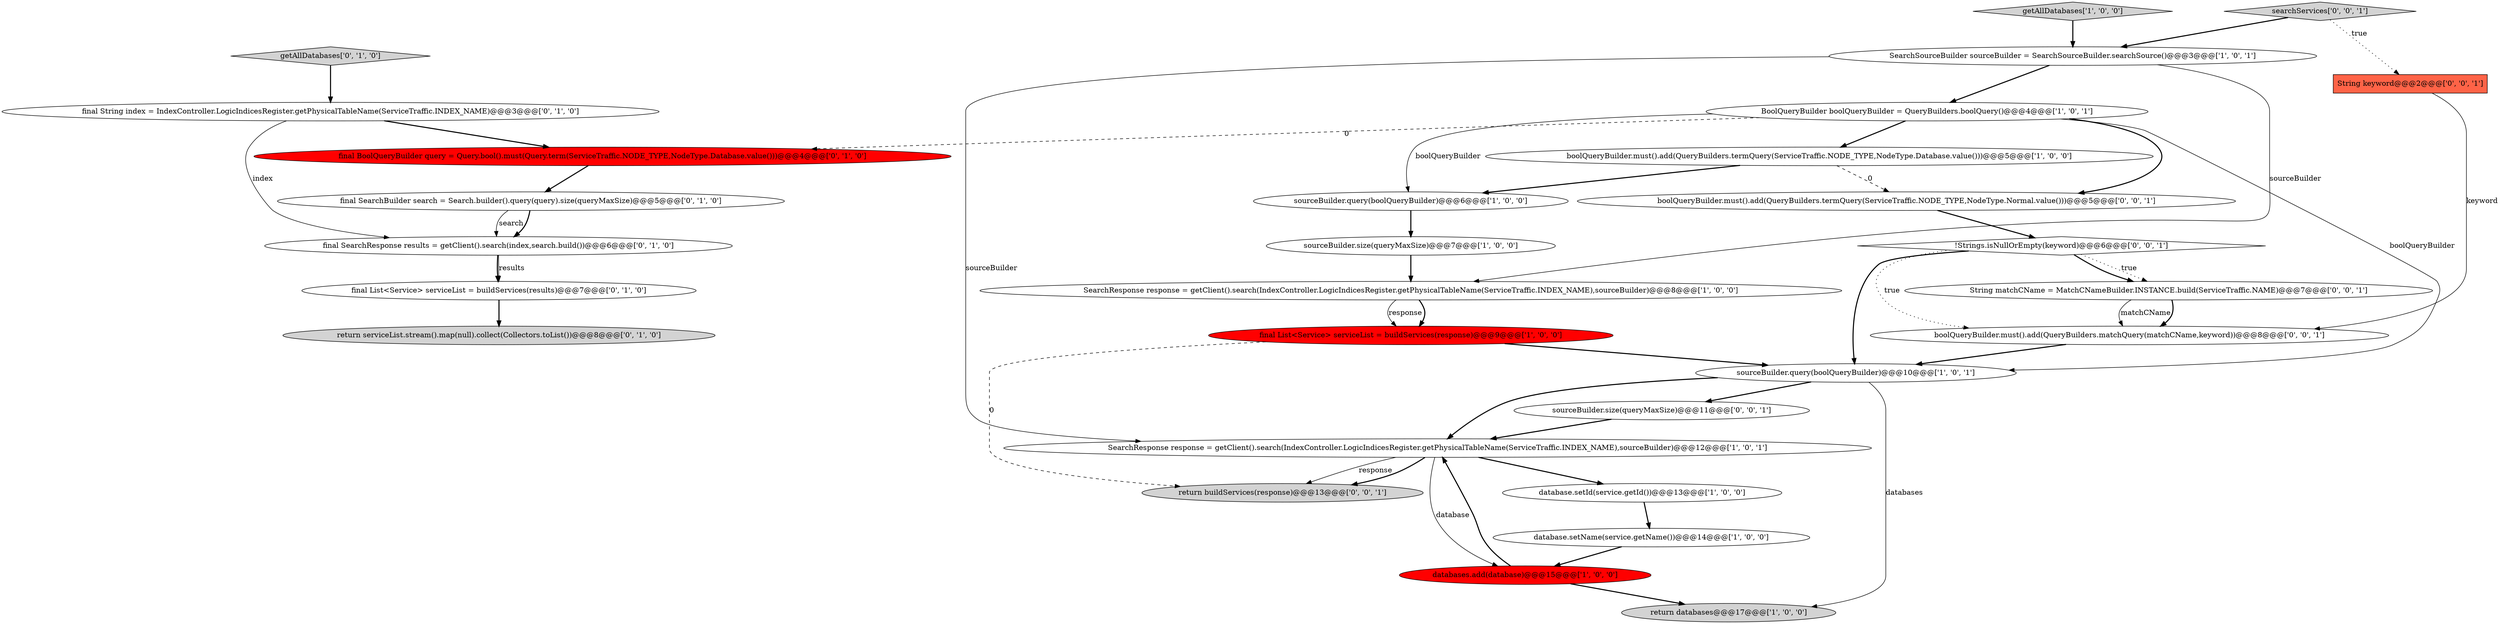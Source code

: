 digraph {
5 [style = filled, label = "sourceBuilder.size(queryMaxSize)@@@7@@@['1', '0', '0']", fillcolor = white, shape = ellipse image = "AAA0AAABBB1BBB"];
6 [style = filled, label = "database.setName(service.getName())@@@14@@@['1', '0', '0']", fillcolor = white, shape = ellipse image = "AAA0AAABBB1BBB"];
28 [style = filled, label = "boolQueryBuilder.must().add(QueryBuilders.matchQuery(matchCName,keyword))@@@8@@@['0', '0', '1']", fillcolor = white, shape = ellipse image = "AAA0AAABBB3BBB"];
7 [style = filled, label = "SearchSourceBuilder sourceBuilder = SearchSourceBuilder.searchSource()@@@3@@@['1', '0', '1']", fillcolor = white, shape = ellipse image = "AAA0AAABBB1BBB"];
10 [style = filled, label = "return databases@@@17@@@['1', '0', '0']", fillcolor = lightgray, shape = ellipse image = "AAA0AAABBB1BBB"];
24 [style = filled, label = "sourceBuilder.size(queryMaxSize)@@@11@@@['0', '0', '1']", fillcolor = white, shape = ellipse image = "AAA0AAABBB3BBB"];
25 [style = filled, label = "String keyword@@@2@@@['0', '0', '1']", fillcolor = tomato, shape = box image = "AAA0AAABBB3BBB"];
19 [style = filled, label = "final BoolQueryBuilder query = Query.bool().must(Query.term(ServiceTraffic.NODE_TYPE,NodeType.Database.value()))@@@4@@@['0', '1', '0']", fillcolor = red, shape = ellipse image = "AAA1AAABBB2BBB"];
4 [style = filled, label = "boolQueryBuilder.must().add(QueryBuilders.termQuery(ServiceTraffic.NODE_TYPE,NodeType.Database.value()))@@@5@@@['1', '0', '0']", fillcolor = white, shape = ellipse image = "AAA0AAABBB1BBB"];
13 [style = filled, label = "SearchResponse response = getClient().search(IndexController.LogicIndicesRegister.getPhysicalTableName(ServiceTraffic.INDEX_NAME),sourceBuilder)@@@12@@@['1', '0', '1']", fillcolor = white, shape = ellipse image = "AAA0AAABBB1BBB"];
23 [style = filled, label = "String matchCName = MatchCNameBuilder.INSTANCE.build(ServiceTraffic.NAME)@@@7@@@['0', '0', '1']", fillcolor = white, shape = ellipse image = "AAA0AAABBB3BBB"];
9 [style = filled, label = "SearchResponse response = getClient().search(IndexController.LogicIndicesRegister.getPhysicalTableName(ServiceTraffic.INDEX_NAME),sourceBuilder)@@@8@@@['1', '0', '0']", fillcolor = white, shape = ellipse image = "AAA0AAABBB1BBB"];
2 [style = filled, label = "BoolQueryBuilder boolQueryBuilder = QueryBuilders.boolQuery()@@@4@@@['1', '0', '1']", fillcolor = white, shape = ellipse image = "AAA0AAABBB1BBB"];
11 [style = filled, label = "getAllDatabases['1', '0', '0']", fillcolor = lightgray, shape = diamond image = "AAA0AAABBB1BBB"];
12 [style = filled, label = "sourceBuilder.query(boolQueryBuilder)@@@10@@@['1', '0', '1']", fillcolor = white, shape = ellipse image = "AAA0AAABBB1BBB"];
18 [style = filled, label = "return serviceList.stream().map(null).collect(Collectors.toList())@@@8@@@['0', '1', '0']", fillcolor = lightgray, shape = ellipse image = "AAA0AAABBB2BBB"];
16 [style = filled, label = "getAllDatabases['0', '1', '0']", fillcolor = lightgray, shape = diamond image = "AAA0AAABBB2BBB"];
22 [style = filled, label = "searchServices['0', '0', '1']", fillcolor = lightgray, shape = diamond image = "AAA0AAABBB3BBB"];
20 [style = filled, label = "final SearchResponse results = getClient().search(index,search.build())@@@6@@@['0', '1', '0']", fillcolor = white, shape = ellipse image = "AAA0AAABBB2BBB"];
14 [style = filled, label = "final SearchBuilder search = Search.builder().query(query).size(queryMaxSize)@@@5@@@['0', '1', '0']", fillcolor = white, shape = ellipse image = "AAA0AAABBB2BBB"];
21 [style = filled, label = "boolQueryBuilder.must().add(QueryBuilders.termQuery(ServiceTraffic.NODE_TYPE,NodeType.Normal.value()))@@@5@@@['0', '0', '1']", fillcolor = white, shape = ellipse image = "AAA0AAABBB3BBB"];
1 [style = filled, label = "database.setId(service.getId())@@@13@@@['1', '0', '0']", fillcolor = white, shape = ellipse image = "AAA0AAABBB1BBB"];
15 [style = filled, label = "final String index = IndexController.LogicIndicesRegister.getPhysicalTableName(ServiceTraffic.INDEX_NAME)@@@3@@@['0', '1', '0']", fillcolor = white, shape = ellipse image = "AAA0AAABBB2BBB"];
27 [style = filled, label = "return buildServices(response)@@@13@@@['0', '0', '1']", fillcolor = lightgray, shape = ellipse image = "AAA0AAABBB3BBB"];
0 [style = filled, label = "databases.add(database)@@@15@@@['1', '0', '0']", fillcolor = red, shape = ellipse image = "AAA1AAABBB1BBB"];
26 [style = filled, label = "!Strings.isNullOrEmpty(keyword)@@@6@@@['0', '0', '1']", fillcolor = white, shape = diamond image = "AAA0AAABBB3BBB"];
8 [style = filled, label = "final List<Service> serviceList = buildServices(response)@@@9@@@['1', '0', '0']", fillcolor = red, shape = ellipse image = "AAA1AAABBB1BBB"];
17 [style = filled, label = "final List<Service> serviceList = buildServices(results)@@@7@@@['0', '1', '0']", fillcolor = white, shape = ellipse image = "AAA0AAABBB2BBB"];
3 [style = filled, label = "sourceBuilder.query(boolQueryBuilder)@@@6@@@['1', '0', '0']", fillcolor = white, shape = ellipse image = "AAA0AAABBB1BBB"];
16->15 [style = bold, label=""];
4->3 [style = bold, label=""];
20->17 [style = solid, label="results"];
20->17 [style = bold, label=""];
2->19 [style = dashed, label="0"];
15->20 [style = solid, label="index"];
0->13 [style = bold, label=""];
5->9 [style = bold, label=""];
22->25 [style = dotted, label="true"];
13->0 [style = solid, label="database"];
26->23 [style = dotted, label="true"];
6->0 [style = bold, label=""];
12->24 [style = bold, label=""];
28->12 [style = bold, label=""];
2->12 [style = solid, label="boolQueryBuilder"];
15->19 [style = bold, label=""];
9->8 [style = bold, label=""];
2->3 [style = solid, label="boolQueryBuilder"];
2->4 [style = bold, label=""];
9->8 [style = solid, label="response"];
4->21 [style = dashed, label="0"];
22->7 [style = bold, label=""];
13->1 [style = bold, label=""];
13->27 [style = solid, label="response"];
23->28 [style = solid, label="matchCName"];
23->28 [style = bold, label=""];
14->20 [style = solid, label="search"];
12->13 [style = bold, label=""];
21->26 [style = bold, label=""];
26->12 [style = bold, label=""];
3->5 [style = bold, label=""];
0->10 [style = bold, label=""];
1->6 [style = bold, label=""];
13->27 [style = bold, label=""];
7->9 [style = solid, label="sourceBuilder"];
19->14 [style = bold, label=""];
12->10 [style = solid, label="databases"];
2->21 [style = bold, label=""];
7->2 [style = bold, label=""];
26->28 [style = dotted, label="true"];
17->18 [style = bold, label=""];
26->23 [style = bold, label=""];
25->28 [style = solid, label="keyword"];
8->27 [style = dashed, label="0"];
7->13 [style = solid, label="sourceBuilder"];
8->12 [style = bold, label=""];
11->7 [style = bold, label=""];
14->20 [style = bold, label=""];
24->13 [style = bold, label=""];
}
